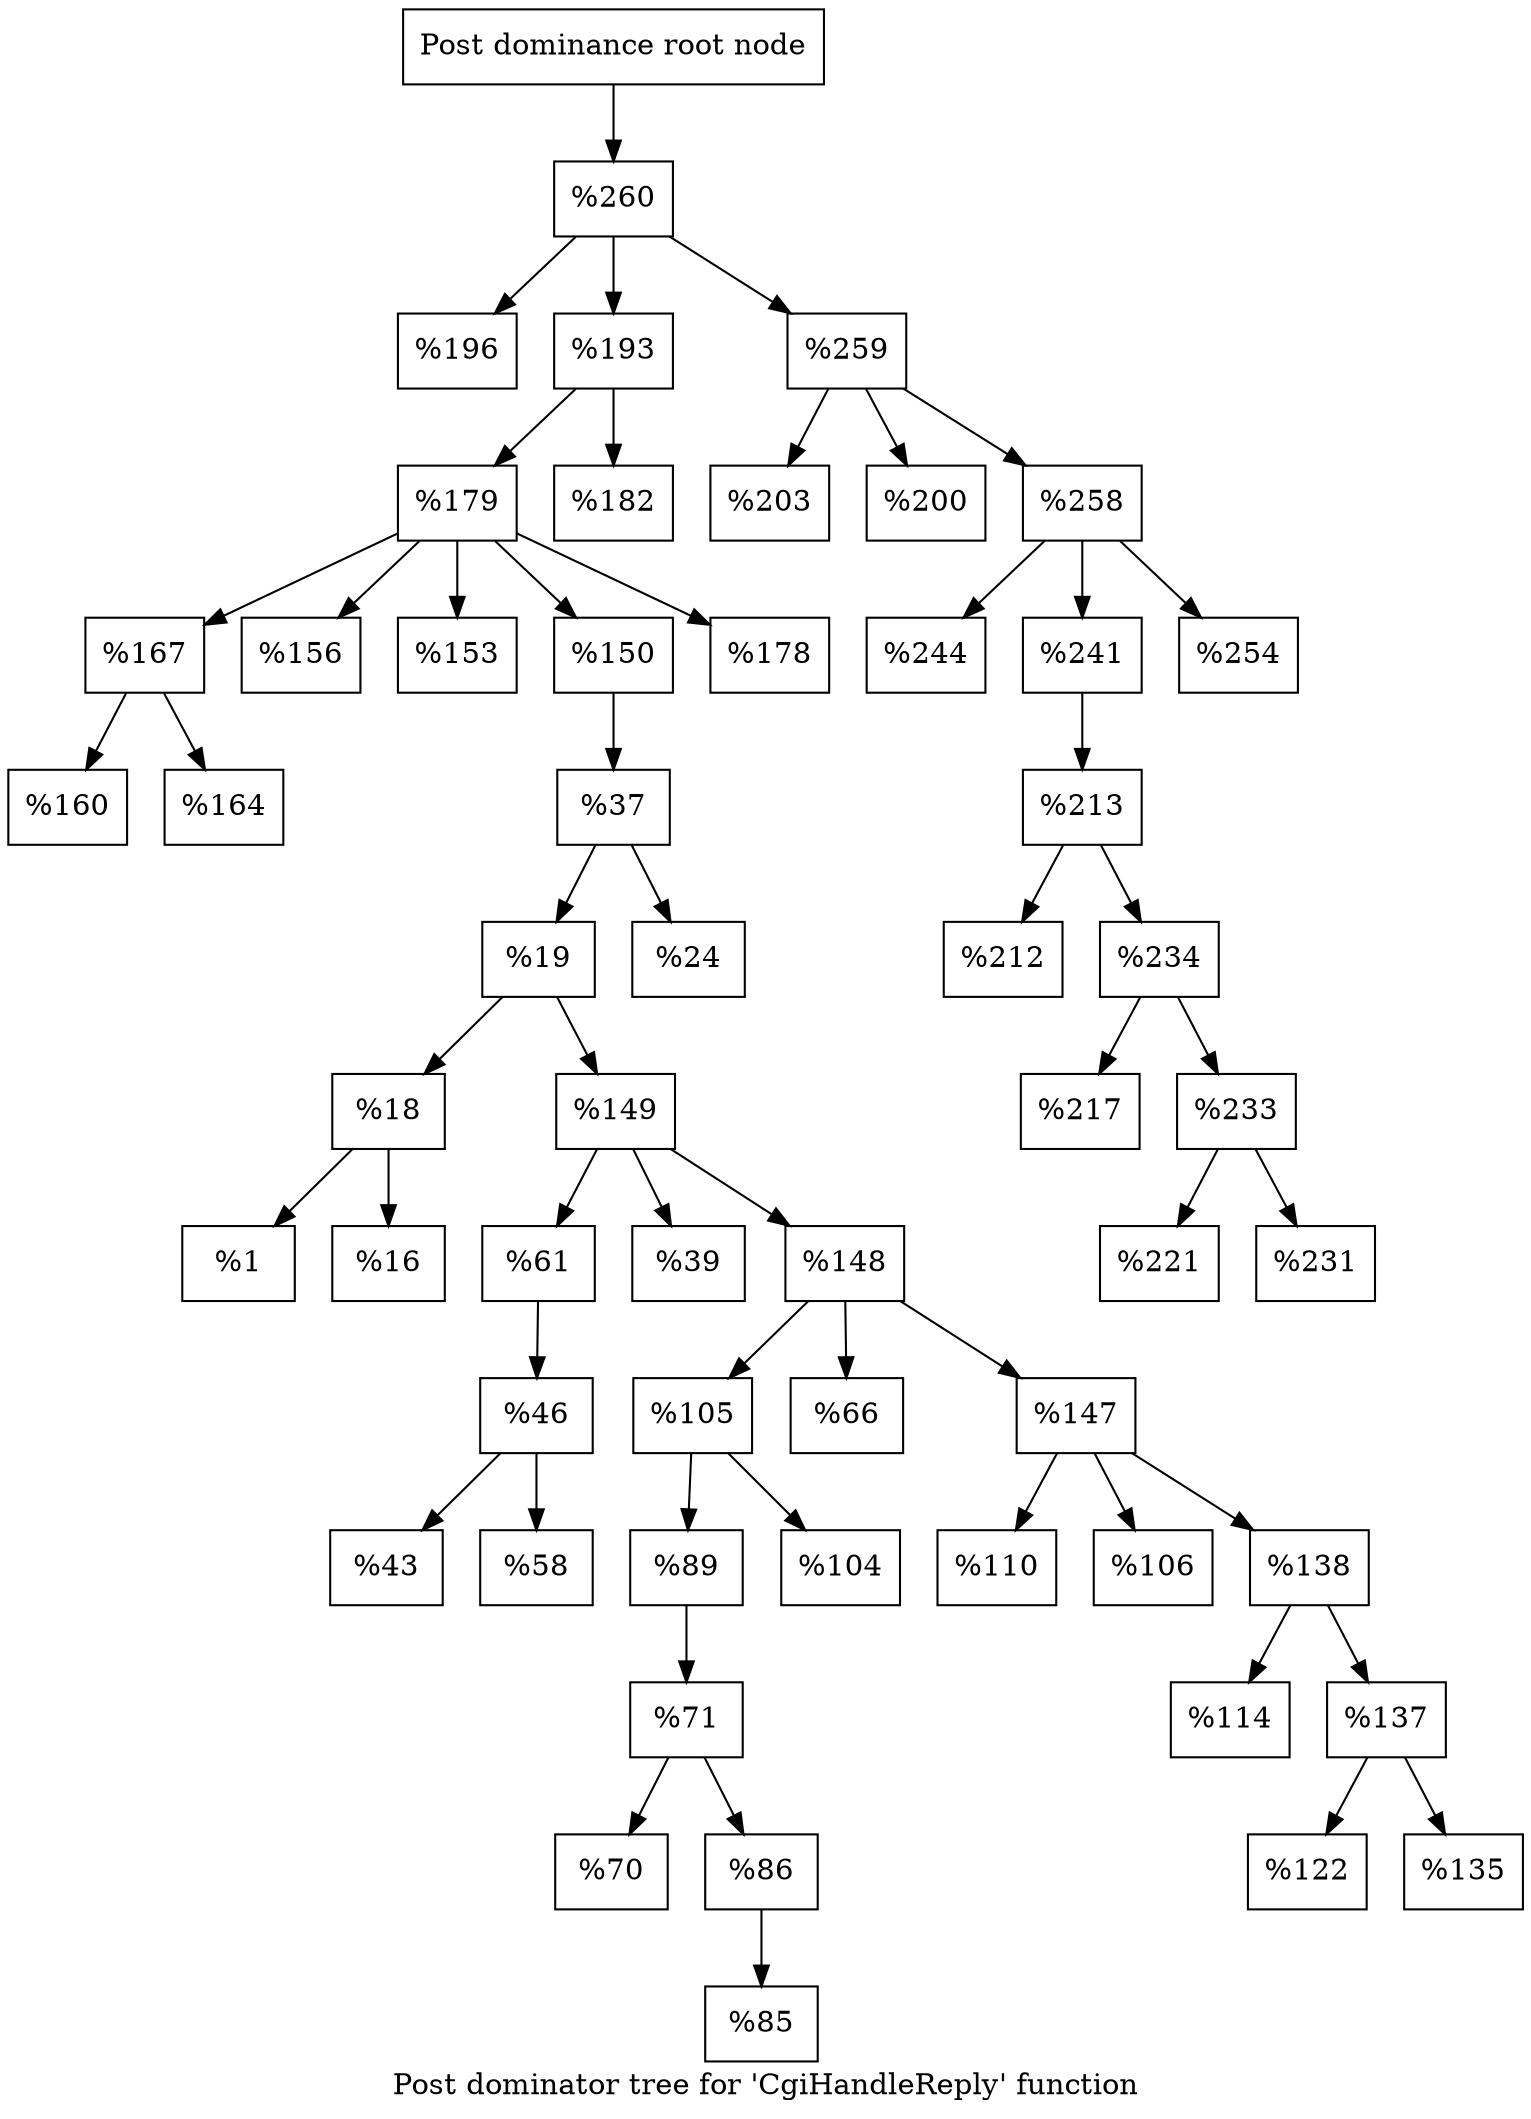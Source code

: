 digraph "Post dominator tree for 'CgiHandleReply' function" {
	label="Post dominator tree for 'CgiHandleReply' function";

	Node0x9bc4a0 [shape=record,label="{Post dominance root node}"];
	Node0x9bc4a0 -> Node0x978a10;
	Node0x978a10 [shape=record,label="{%260}"];
	Node0x978a10 -> Node0x9cf9c0;
	Node0x978a10 -> Node0x9b7720;
	Node0x978a10 -> Node0x9759d0;
	Node0x9cf9c0 [shape=record,label="{%196}"];
	Node0x9b7720 [shape=record,label="{%193}"];
	Node0x9b7720 -> Node0x9c0a90;
	Node0x9b7720 -> Node0x9ee550;
	Node0x9c0a90 [shape=record,label="{%179}"];
	Node0x9c0a90 -> Node0x96f130;
	Node0x9c0a90 -> Node0x996a10;
	Node0x9c0a90 -> Node0x9fca60;
	Node0x9c0a90 -> Node0x9cf810;
	Node0x9c0a90 -> Node0x96b580;
	Node0x96f130 [shape=record,label="{%167}"];
	Node0x96f130 -> Node0x9a9dc0;
	Node0x96f130 -> Node0x9bd670;
	Node0x9a9dc0 [shape=record,label="{%160}"];
	Node0x9bd670 [shape=record,label="{%164}"];
	Node0x996a10 [shape=record,label="{%156}"];
	Node0x9fca60 [shape=record,label="{%153}"];
	Node0x9cf810 [shape=record,label="{%150}"];
	Node0x9cf810 -> Node0x9e5740;
	Node0x9e5740 [shape=record,label="{%37}"];
	Node0x9e5740 -> Node0x9caa40;
	Node0x9e5740 -> Node0x960d90;
	Node0x9caa40 [shape=record,label="{%19}"];
	Node0x9caa40 -> Node0x96a5e0;
	Node0x9caa40 -> Node0x95aca0;
	Node0x96a5e0 [shape=record,label="{%18}"];
	Node0x96a5e0 -> Node0x9974e0;
	Node0x96a5e0 -> Node0x9fce70;
	Node0x9974e0 [shape=record,label="{%1}"];
	Node0x9fce70 [shape=record,label="{%16}"];
	Node0x95aca0 [shape=record,label="{%149}"];
	Node0x95aca0 -> Node0x98b300;
	Node0x95aca0 -> Node0x9af4c0;
	Node0x95aca0 -> Node0x9af3f0;
	Node0x98b300 [shape=record,label="{%61}"];
	Node0x98b300 -> Node0x9aafd0;
	Node0x9aafd0 [shape=record,label="{%46}"];
	Node0x9aafd0 -> Node0x97d250;
	Node0x9aafd0 -> Node0x9cc530;
	Node0x97d250 [shape=record,label="{%43}"];
	Node0x9cc530 [shape=record,label="{%58}"];
	Node0x9af4c0 [shape=record,label="{%39}"];
	Node0x9af3f0 [shape=record,label="{%148}"];
	Node0x9af3f0 -> Node0x9644c0;
	Node0x9af3f0 -> Node0x96f480;
	Node0x9af3f0 -> Node0x9fc8e0;
	Node0x9644c0 [shape=record,label="{%105}"];
	Node0x9644c0 -> Node0x9c8200;
	Node0x9644c0 -> Node0x9b06c0;
	Node0x9c8200 [shape=record,label="{%89}"];
	Node0x9c8200 -> Node0x9c6030;
	Node0x9c6030 [shape=record,label="{%71}"];
	Node0x9c6030 -> Node0x9f8e60;
	Node0x9c6030 -> Node0x9fc040;
	Node0x9f8e60 [shape=record,label="{%70}"];
	Node0x9fc040 [shape=record,label="{%86}"];
	Node0x9fc040 -> Node0x961a70;
	Node0x961a70 [shape=record,label="{%85}"];
	Node0x9b06c0 [shape=record,label="{%104}"];
	Node0x96f480 [shape=record,label="{%66}"];
	Node0x9fc8e0 [shape=record,label="{%147}"];
	Node0x9fc8e0 -> Node0x969780;
	Node0x9fc8e0 -> Node0x961670;
	Node0x9fc8e0 -> Node0x9fa610;
	Node0x969780 [shape=record,label="{%110}"];
	Node0x961670 [shape=record,label="{%106}"];
	Node0x9fa610 [shape=record,label="{%138}"];
	Node0x9fa610 -> Node0x9eb060;
	Node0x9fa610 -> Node0x971ea0;
	Node0x9eb060 [shape=record,label="{%114}"];
	Node0x971ea0 [shape=record,label="{%137}"];
	Node0x971ea0 -> Node0x98f2d0;
	Node0x971ea0 -> Node0x9cf300;
	Node0x98f2d0 [shape=record,label="{%122}"];
	Node0x9cf300 [shape=record,label="{%135}"];
	Node0x960d90 [shape=record,label="{%24}"];
	Node0x96b580 [shape=record,label="{%178}"];
	Node0x9ee550 [shape=record,label="{%182}"];
	Node0x9759d0 [shape=record,label="{%259}"];
	Node0x9759d0 -> Node0x9a4230;
	Node0x9759d0 -> Node0x975740;
	Node0x9759d0 -> Node0x9f77c0;
	Node0x9a4230 [shape=record,label="{%203}"];
	Node0x975740 [shape=record,label="{%200}"];
	Node0x9f77c0 [shape=record,label="{%258}"];
	Node0x9f77c0 -> Node0x9b1d80;
	Node0x9f77c0 -> Node0x9a5710;
	Node0x9f77c0 -> Node0x9b2c60;
	Node0x9b1d80 [shape=record,label="{%244}"];
	Node0x9a5710 [shape=record,label="{%241}"];
	Node0x9a5710 -> Node0x9f8ab0;
	Node0x9f8ab0 [shape=record,label="{%213}"];
	Node0x9f8ab0 -> Node0x9b70d0;
	Node0x9f8ab0 -> Node0x9f79a0;
	Node0x9b70d0 [shape=record,label="{%212}"];
	Node0x9f79a0 [shape=record,label="{%234}"];
	Node0x9f79a0 -> Node0x9c4190;
	Node0x9f79a0 -> Node0x9b7a00;
	Node0x9c4190 [shape=record,label="{%217}"];
	Node0x9b7a00 [shape=record,label="{%233}"];
	Node0x9b7a00 -> Node0x9feb40;
	Node0x9b7a00 -> Node0x9abbd0;
	Node0x9feb40 [shape=record,label="{%221}"];
	Node0x9abbd0 [shape=record,label="{%231}"];
	Node0x9b2c60 [shape=record,label="{%254}"];
}
